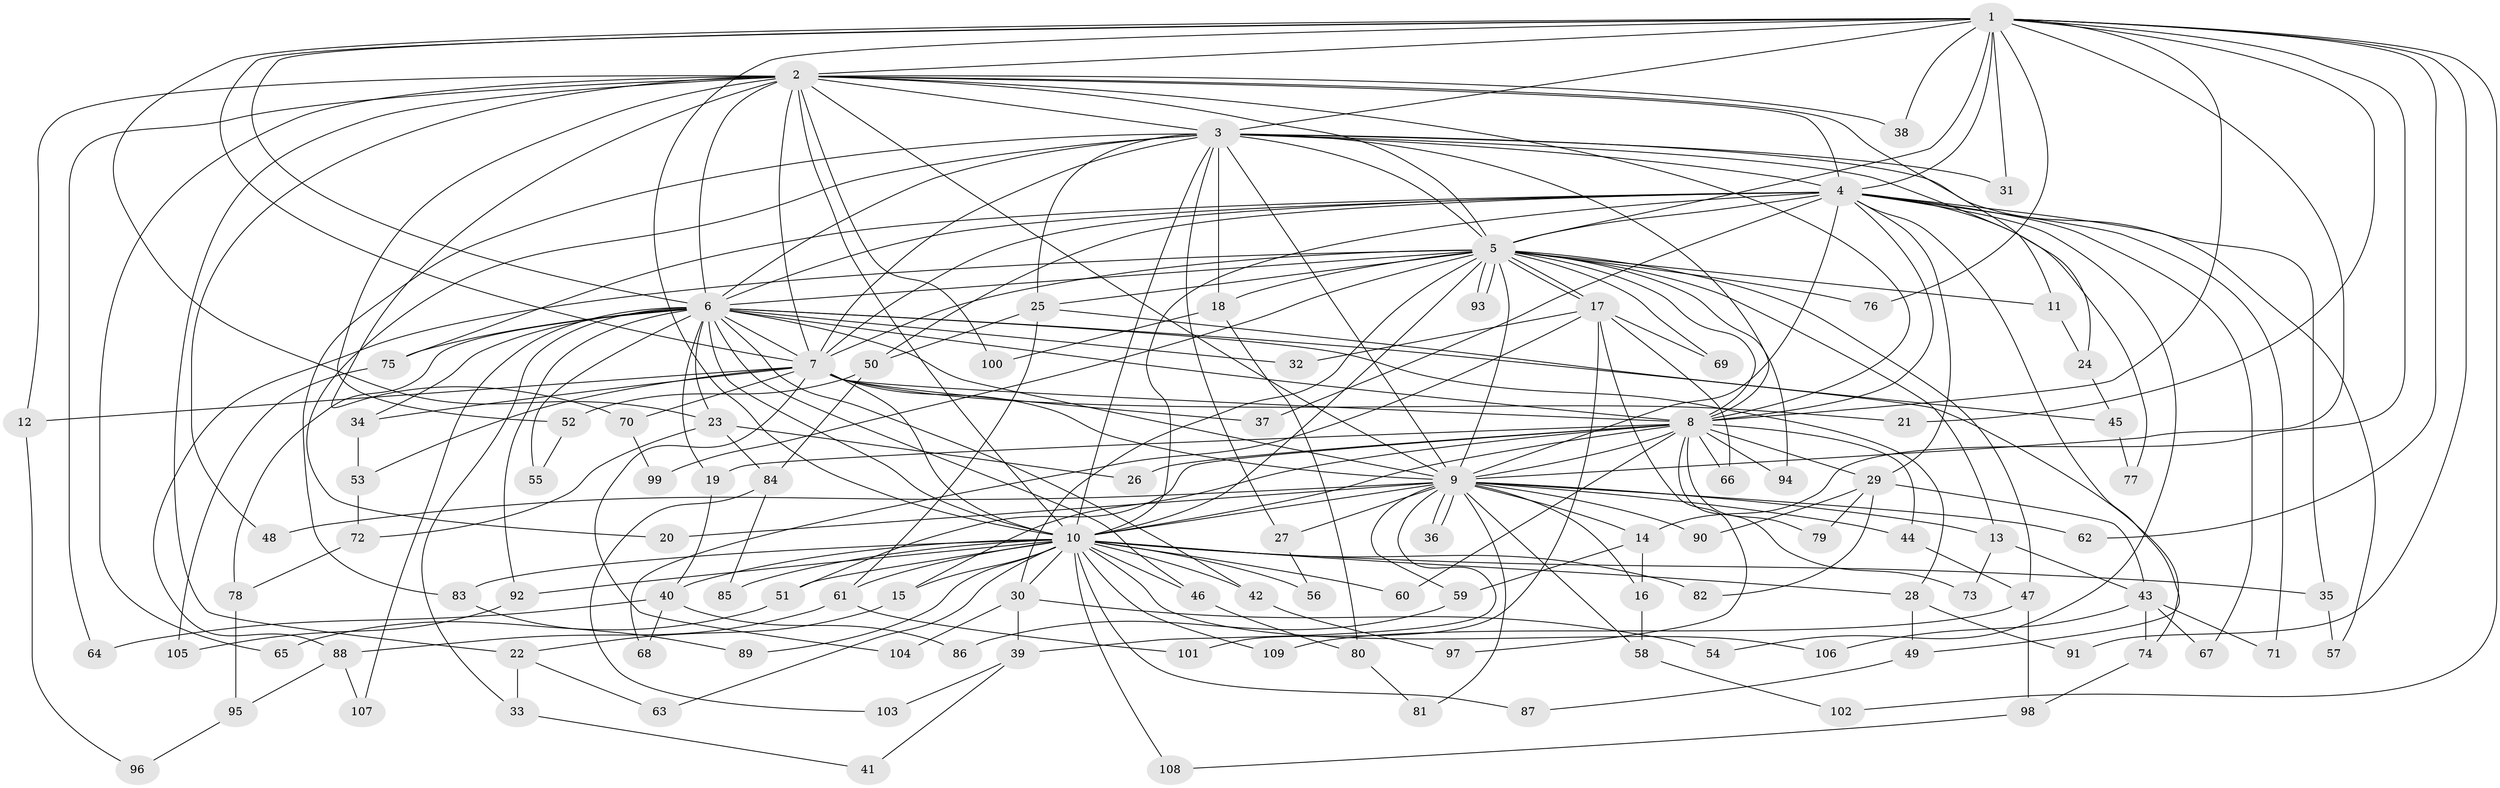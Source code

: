 // Generated by graph-tools (version 1.1) at 2025/01/03/09/25 03:01:31]
// undirected, 109 vertices, 243 edges
graph export_dot {
graph [start="1"]
  node [color=gray90,style=filled];
  1;
  2;
  3;
  4;
  5;
  6;
  7;
  8;
  9;
  10;
  11;
  12;
  13;
  14;
  15;
  16;
  17;
  18;
  19;
  20;
  21;
  22;
  23;
  24;
  25;
  26;
  27;
  28;
  29;
  30;
  31;
  32;
  33;
  34;
  35;
  36;
  37;
  38;
  39;
  40;
  41;
  42;
  43;
  44;
  45;
  46;
  47;
  48;
  49;
  50;
  51;
  52;
  53;
  54;
  55;
  56;
  57;
  58;
  59;
  60;
  61;
  62;
  63;
  64;
  65;
  66;
  67;
  68;
  69;
  70;
  71;
  72;
  73;
  74;
  75;
  76;
  77;
  78;
  79;
  80;
  81;
  82;
  83;
  84;
  85;
  86;
  87;
  88;
  89;
  90;
  91;
  92;
  93;
  94;
  95;
  96;
  97;
  98;
  99;
  100;
  101;
  102;
  103;
  104;
  105;
  106;
  107;
  108;
  109;
  1 -- 2;
  1 -- 3;
  1 -- 4;
  1 -- 5;
  1 -- 6;
  1 -- 7;
  1 -- 8;
  1 -- 9;
  1 -- 10;
  1 -- 14;
  1 -- 21;
  1 -- 23;
  1 -- 31;
  1 -- 38;
  1 -- 62;
  1 -- 76;
  1 -- 91;
  1 -- 102;
  2 -- 3;
  2 -- 4;
  2 -- 5;
  2 -- 6;
  2 -- 7;
  2 -- 8;
  2 -- 9;
  2 -- 10;
  2 -- 11;
  2 -- 12;
  2 -- 22;
  2 -- 38;
  2 -- 48;
  2 -- 52;
  2 -- 64;
  2 -- 65;
  2 -- 70;
  2 -- 100;
  3 -- 4;
  3 -- 5;
  3 -- 6;
  3 -- 7;
  3 -- 8;
  3 -- 9;
  3 -- 10;
  3 -- 18;
  3 -- 20;
  3 -- 24;
  3 -- 25;
  3 -- 27;
  3 -- 31;
  3 -- 35;
  3 -- 83;
  4 -- 5;
  4 -- 6;
  4 -- 7;
  4 -- 8;
  4 -- 9;
  4 -- 10;
  4 -- 29;
  4 -- 37;
  4 -- 49;
  4 -- 50;
  4 -- 54;
  4 -- 57;
  4 -- 67;
  4 -- 71;
  4 -- 75;
  4 -- 77;
  5 -- 6;
  5 -- 7;
  5 -- 8;
  5 -- 9;
  5 -- 10;
  5 -- 11;
  5 -- 13;
  5 -- 17;
  5 -- 17;
  5 -- 18;
  5 -- 25;
  5 -- 30;
  5 -- 47;
  5 -- 69;
  5 -- 76;
  5 -- 88;
  5 -- 93;
  5 -- 93;
  5 -- 94;
  5 -- 99;
  6 -- 7;
  6 -- 8;
  6 -- 9;
  6 -- 10;
  6 -- 19;
  6 -- 23;
  6 -- 28;
  6 -- 32;
  6 -- 33;
  6 -- 34;
  6 -- 42;
  6 -- 46;
  6 -- 55;
  6 -- 74;
  6 -- 75;
  6 -- 78;
  6 -- 92;
  6 -- 107;
  7 -- 8;
  7 -- 9;
  7 -- 10;
  7 -- 12;
  7 -- 21;
  7 -- 34;
  7 -- 37;
  7 -- 53;
  7 -- 70;
  7 -- 104;
  8 -- 9;
  8 -- 10;
  8 -- 15;
  8 -- 19;
  8 -- 26;
  8 -- 29;
  8 -- 44;
  8 -- 51;
  8 -- 60;
  8 -- 66;
  8 -- 73;
  8 -- 79;
  8 -- 94;
  9 -- 10;
  9 -- 13;
  9 -- 14;
  9 -- 16;
  9 -- 20;
  9 -- 27;
  9 -- 36;
  9 -- 36;
  9 -- 39;
  9 -- 44;
  9 -- 48;
  9 -- 58;
  9 -- 59;
  9 -- 62;
  9 -- 81;
  9 -- 90;
  10 -- 15;
  10 -- 28;
  10 -- 30;
  10 -- 35;
  10 -- 40;
  10 -- 42;
  10 -- 46;
  10 -- 51;
  10 -- 56;
  10 -- 60;
  10 -- 61;
  10 -- 63;
  10 -- 82;
  10 -- 83;
  10 -- 85;
  10 -- 87;
  10 -- 89;
  10 -- 92;
  10 -- 106;
  10 -- 108;
  10 -- 109;
  11 -- 24;
  12 -- 96;
  13 -- 43;
  13 -- 73;
  14 -- 16;
  14 -- 59;
  15 -- 22;
  16 -- 58;
  17 -- 32;
  17 -- 66;
  17 -- 68;
  17 -- 69;
  17 -- 97;
  17 -- 101;
  18 -- 80;
  18 -- 100;
  19 -- 40;
  22 -- 33;
  22 -- 63;
  23 -- 26;
  23 -- 72;
  23 -- 84;
  24 -- 45;
  25 -- 45;
  25 -- 50;
  25 -- 61;
  27 -- 56;
  28 -- 49;
  28 -- 91;
  29 -- 43;
  29 -- 79;
  29 -- 82;
  29 -- 90;
  30 -- 39;
  30 -- 54;
  30 -- 104;
  33 -- 41;
  34 -- 53;
  35 -- 57;
  39 -- 41;
  39 -- 103;
  40 -- 64;
  40 -- 68;
  40 -- 86;
  42 -- 97;
  43 -- 67;
  43 -- 71;
  43 -- 74;
  43 -- 106;
  44 -- 47;
  45 -- 77;
  46 -- 80;
  47 -- 98;
  47 -- 109;
  49 -- 87;
  50 -- 52;
  50 -- 84;
  51 -- 65;
  52 -- 55;
  53 -- 72;
  58 -- 102;
  59 -- 86;
  61 -- 88;
  61 -- 101;
  70 -- 99;
  72 -- 78;
  74 -- 98;
  75 -- 105;
  78 -- 95;
  80 -- 81;
  83 -- 89;
  84 -- 85;
  84 -- 103;
  88 -- 95;
  88 -- 107;
  92 -- 105;
  95 -- 96;
  98 -- 108;
}
